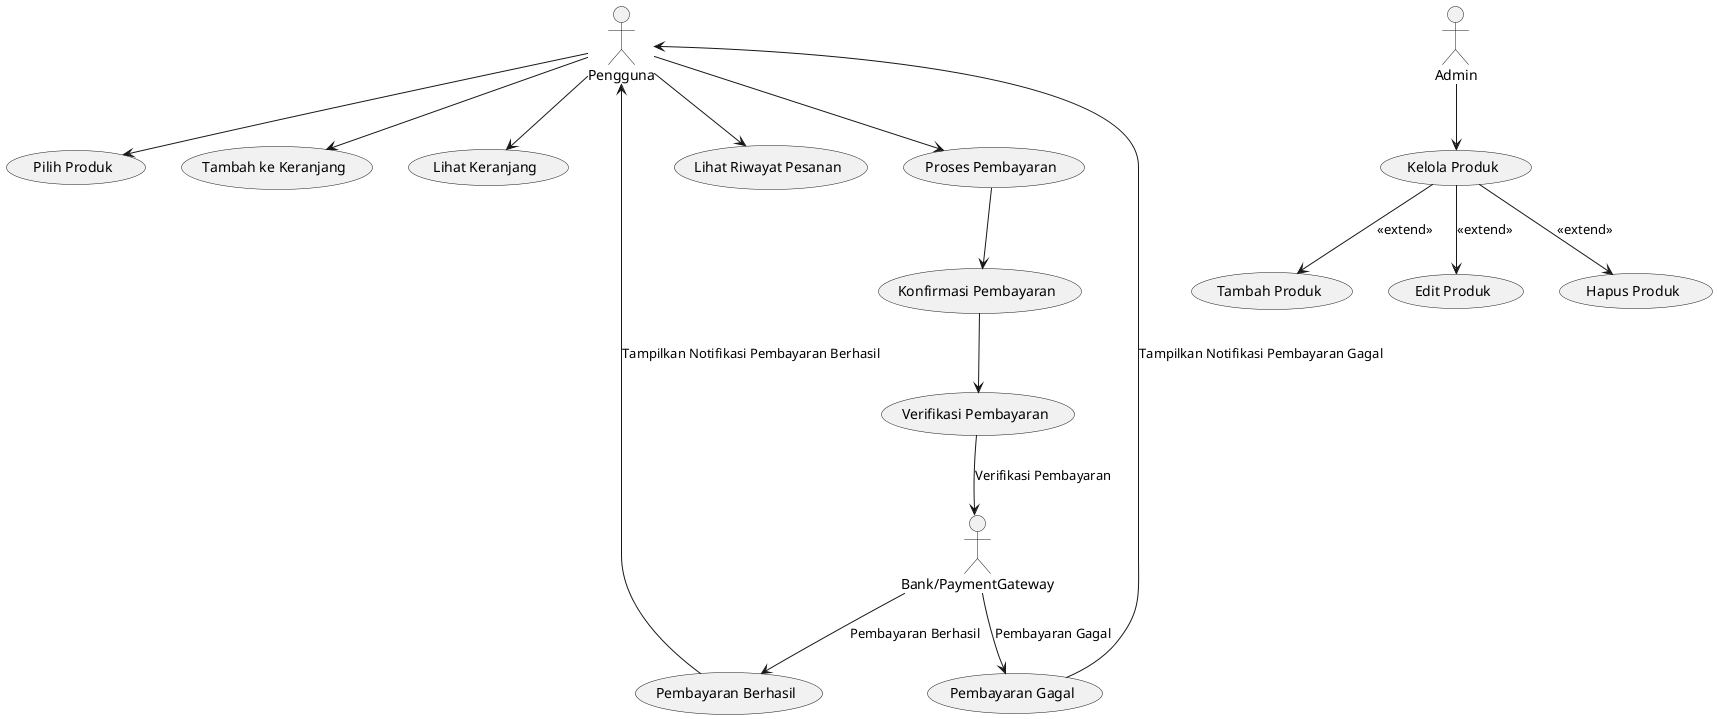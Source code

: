 @startuml pembayaran
actor Pengguna
actor Admin
actor "Bank/PaymentGateway" as BankPG

usecase "Pilih Produk" as UC1
usecase "Tambah ke Keranjang" as UC2
usecase "Lihat Keranjang" as UC3
usecase "Proses Pembayaran" as UC4
usecase "Konfirmasi Pembayaran" as UC5
usecase "Verifikasi Pembayaran" as UC6
usecase "Pembayaran Berhasil" as UC7
usecase "Pembayaran Gagal" as UC8
usecase "Kelola Produk" as UC9
usecase "Tambah Produk" as UC10
usecase "Edit Produk" as UC11
usecase "Hapus Produk" as UC12
usecase "Lihat Riwayat Pesanan" as UC13

Pengguna --> UC1
Pengguna --> UC2
Pengguna --> UC3
Pengguna --> UC4
Pengguna --> UC13
UC4 --> UC5
UC5 --> UC6
UC6 --> BankPG : Verifikasi Pembayaran
BankPG --> UC7 : Pembayaran Berhasil
BankPG --> UC8 : Pembayaran Gagal
UC7 --> Pengguna : Tampilkan Notifikasi Pembayaran Berhasil
UC8 --> Pengguna : Tampilkan Notifikasi Pembayaran Gagal

Admin --> UC9
UC9 --> UC10 : <<extend>>
UC9 --> UC11 : <<extend>>
UC9 --> UC12 : <<extend>>

@enduml
